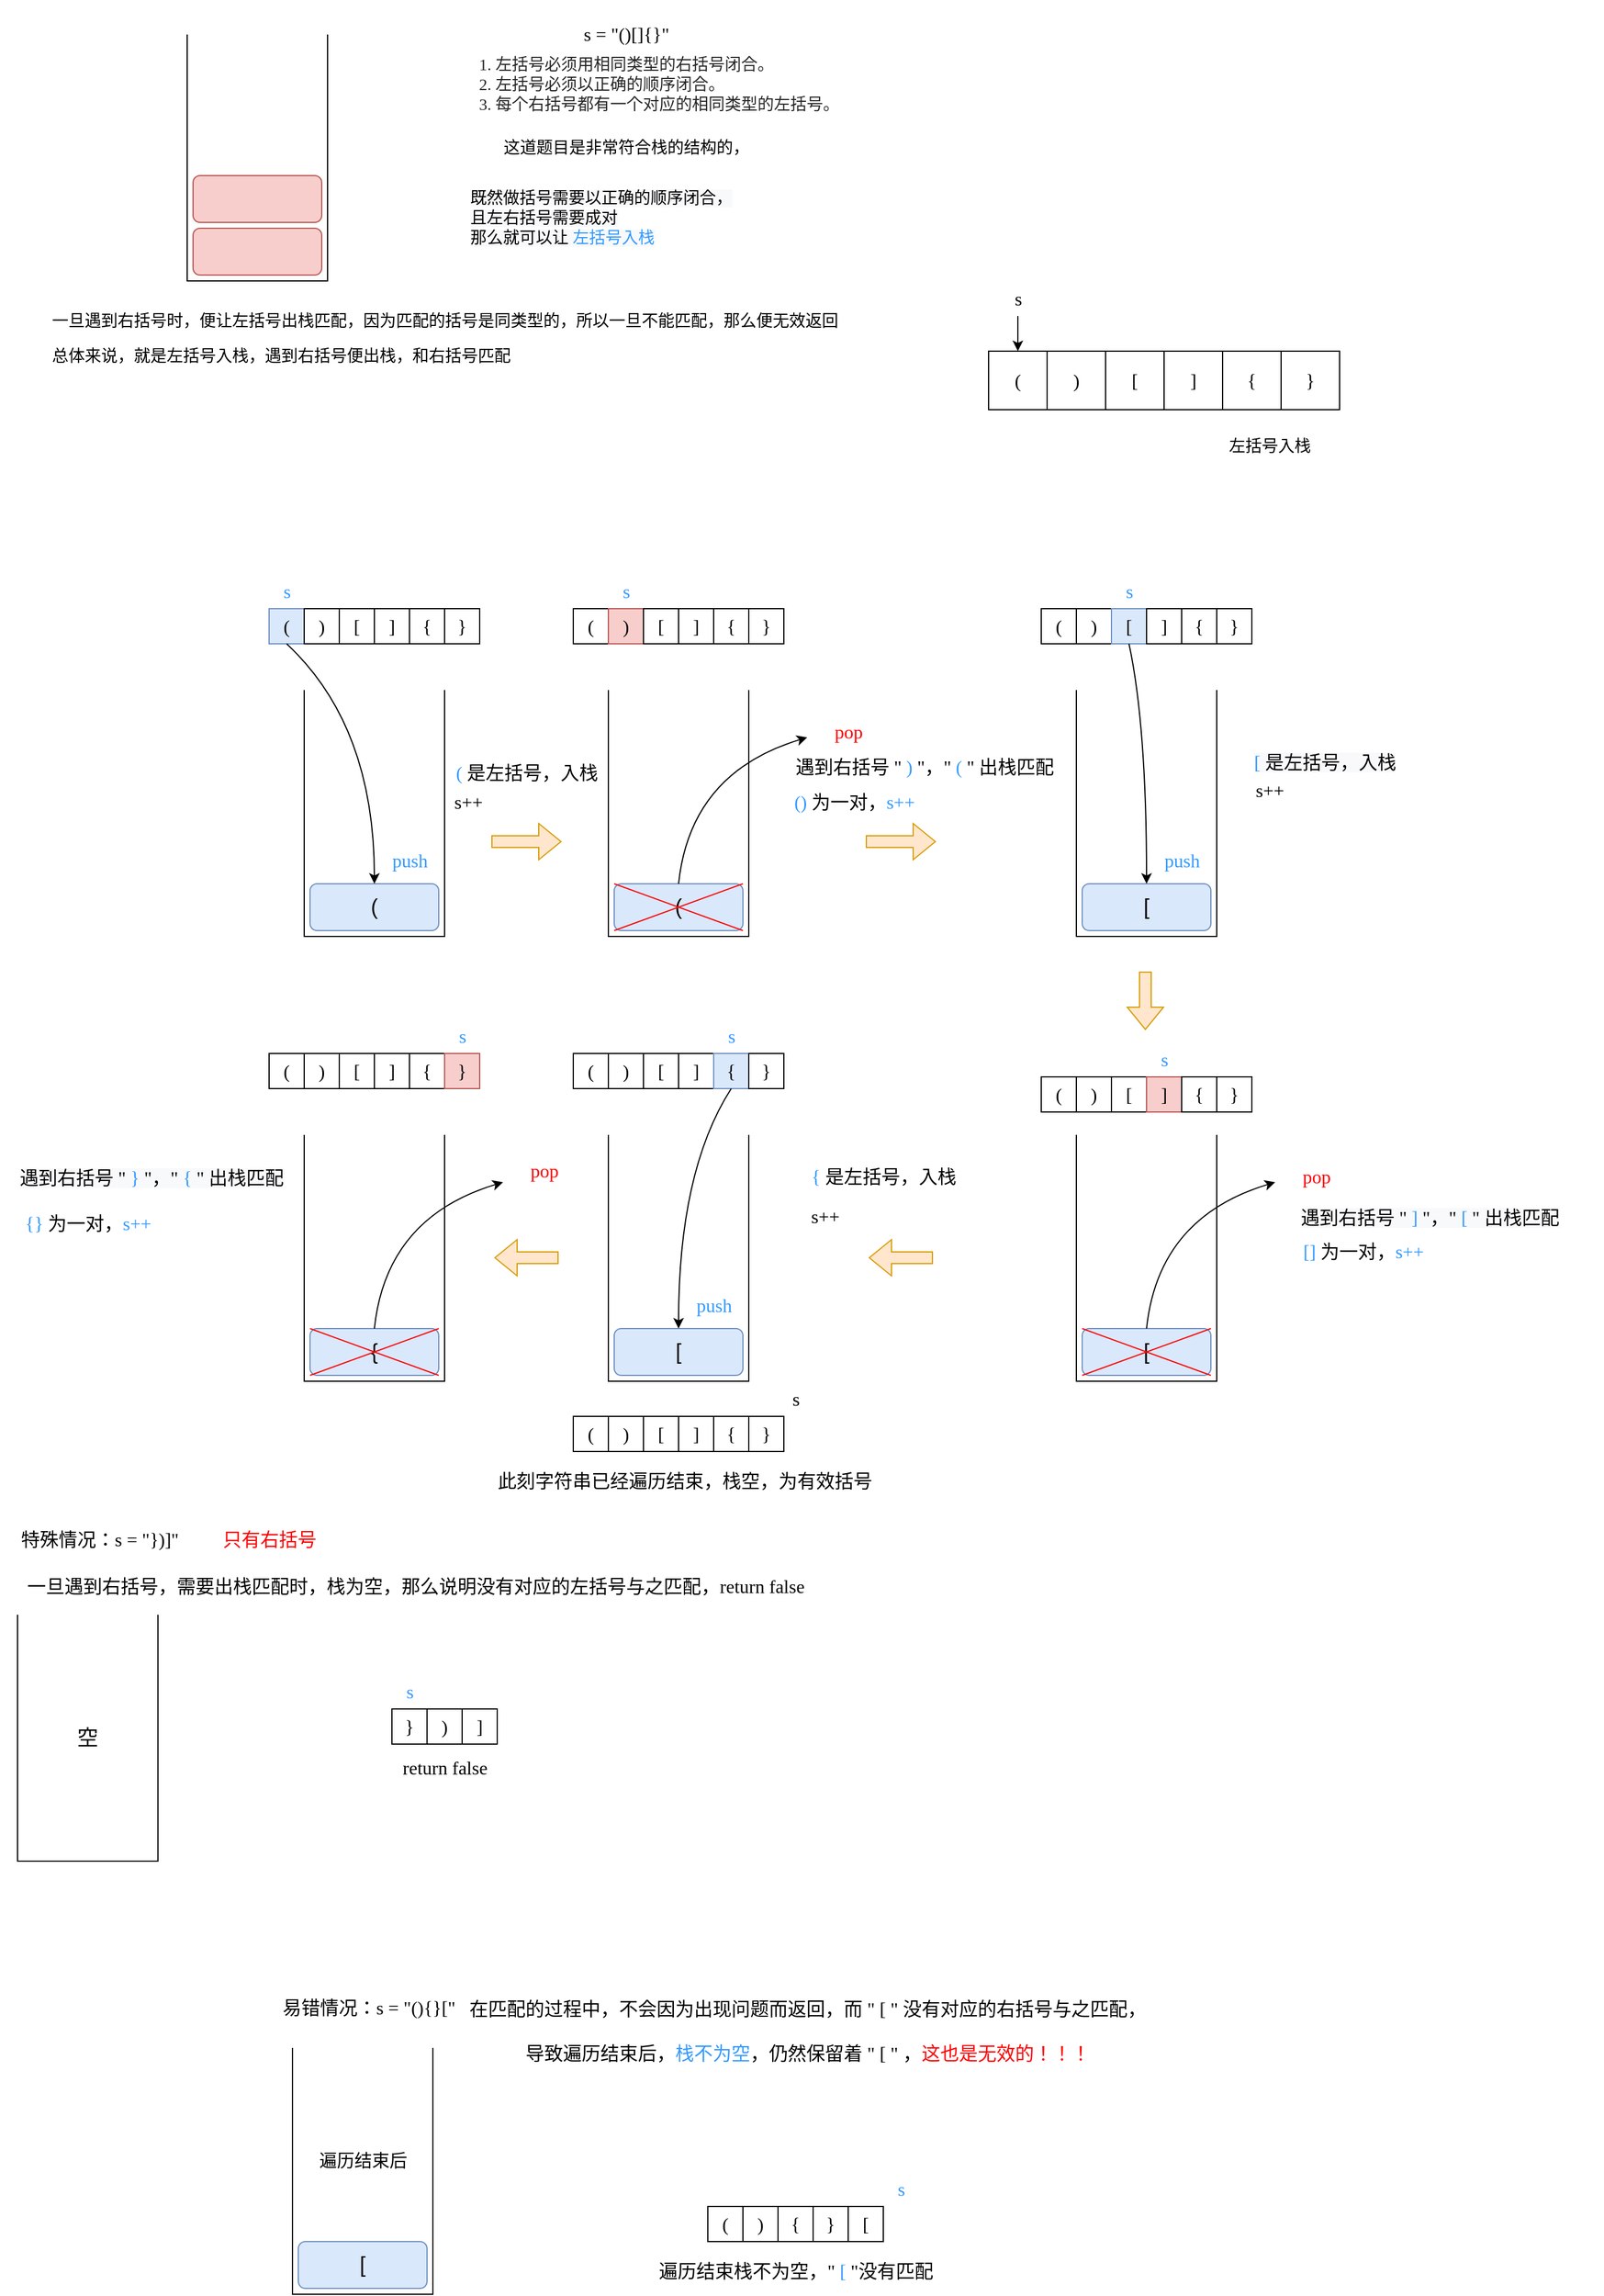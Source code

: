 <mxfile version="20.2.3" type="device"><diagram id="jvDWhverahE-B8Wig9HH" name="第 1 页"><mxGraphModel dx="1490" dy="683" grid="1" gridSize="10" guides="1" tooltips="1" connect="1" arrows="1" fold="1" page="1" pageScale="1" pageWidth="2000" pageHeight="5000" math="0" shadow="0"><root><mxCell id="0"/><mxCell id="1" parent="0"/><mxCell id="bQDk8mbzQOlFsKtMzA8T-1" value="" style="shape=partialRectangle;whiteSpace=wrap;html=1;bottom=1;right=1;left=1;top=0;fillColor=none;routingCenterX=-0.5;" parent="1" vertex="1"><mxGeometry x="200" y="170" width="120" height="210" as="geometry"/></mxCell><mxCell id="bQDk8mbzQOlFsKtMzA8T-4" value="" style="rounded=1;whiteSpace=wrap;html=1;fillColor=#f8cecc;strokeColor=#b85450;" parent="1" vertex="1"><mxGeometry x="205" y="290" width="110" height="40" as="geometry"/></mxCell><mxCell id="bQDk8mbzQOlFsKtMzA8T-6" value="" style="rounded=1;whiteSpace=wrap;html=1;fillColor=#f8cecc;strokeColor=#b85450;" parent="1" vertex="1"><mxGeometry x="205" y="335" width="110" height="40" as="geometry"/></mxCell><mxCell id="bQDk8mbzQOlFsKtMzA8T-7" value="&lt;pre style=&quot;box-sizing: border-box; margin-top: 0px; margin-bottom: 1em; overflow: auto; background: rgba(var(--dsw-fill-tertiary-rgba)); padding: 10px 15px; color: rgba(var(--grey-9-rgb),1); line-height: 1.6; border-radius: 3px; text-align: start;&quot;&gt;&lt;font style=&quot;font-size: 16px;&quot; face=&quot;Comic Sans MS&quot;&gt;s = &quot;()[]{}&quot;&lt;/font&gt;&lt;/pre&gt;" style="text;html=1;align=center;verticalAlign=middle;resizable=0;points=[];autosize=1;strokeColor=none;fillColor=none;" parent="1" vertex="1"><mxGeometry x="510" y="140" width="130" height="70" as="geometry"/></mxCell><mxCell id="bQDk8mbzQOlFsKtMzA8T-8" value="&lt;ol style=&quot;box-sizing: border-box; margin-top: 0px; margin-bottom: 1em; color: rgb(38, 38, 38); font-size: 14px; text-align: start; background-color: rgb(255, 255, 255);&quot;&gt;&lt;li style=&quot;box-sizing: border-box;&quot;&gt;左括号必须用相同类型的右括号闭合。&lt;/li&gt;&lt;li style=&quot;box-sizing: border-box;&quot;&gt;左括号必须以正确的顺序闭合。&lt;/li&gt;&lt;li style=&quot;box-sizing: border-box;&quot;&gt;每个右括号都有一个对应的相同类型的左括号。&lt;/li&gt;&lt;/ol&gt;" style="text;html=1;align=center;verticalAlign=middle;resizable=0;points=[];autosize=1;strokeColor=none;fillColor=none;fontSize=16;fontFamily=Comic Sans MS;" parent="1" vertex="1"><mxGeometry x="410" y="180" width="360" height="80" as="geometry"/></mxCell><mxCell id="bQDk8mbzQOlFsKtMzA8T-9" value="&lt;font style=&quot;font-size: 14px;&quot;&gt;这道题目是非常符合栈的结构的，&lt;/font&gt;" style="text;html=1;align=center;verticalAlign=middle;resizable=0;points=[];autosize=1;strokeColor=none;fillColor=none;fontSize=16;fontFamily=Comic Sans MS;" parent="1" vertex="1"><mxGeometry x="460" y="250" width="230" height="30" as="geometry"/></mxCell><mxCell id="bQDk8mbzQOlFsKtMzA8T-10" value="&lt;span style=&quot;color: rgb(0, 0, 0); font-family: &amp;quot;Comic Sans MS&amp;quot;; font-size: 14px; font-style: normal; font-variant-ligatures: normal; font-variant-caps: normal; font-weight: 400; letter-spacing: normal; orphans: 2; text-align: center; text-indent: 0px; text-transform: none; widows: 2; word-spacing: 0px; -webkit-text-stroke-width: 0px; background-color: rgb(248, 249, 250); text-decoration-thickness: initial; text-decoration-style: initial; text-decoration-color: initial; float: none; display: inline !important;&quot;&gt;既然做括号需要以正确的顺序闭合，&lt;/span&gt;&lt;br style=&quot;color: rgb(0, 0, 0); font-family: &amp;quot;Comic Sans MS&amp;quot;; font-size: 14px; font-style: normal; font-variant-ligatures: normal; font-variant-caps: normal; font-weight: 400; letter-spacing: normal; orphans: 2; text-align: center; text-indent: 0px; text-transform: none; widows: 2; word-spacing: 0px; -webkit-text-stroke-width: 0px; background-color: rgb(248, 249, 250); text-decoration-thickness: initial; text-decoration-style: initial; text-decoration-color: initial;&quot;&gt;&lt;span style=&quot;color: rgb(0, 0, 0); font-family: &amp;quot;Comic Sans MS&amp;quot;; font-size: 14px; font-style: normal; font-variant-ligatures: normal; font-variant-caps: normal; font-weight: 400; letter-spacing: normal; orphans: 2; text-align: center; text-indent: 0px; text-transform: none; widows: 2; word-spacing: 0px; -webkit-text-stroke-width: 0px; background-color: rgb(248, 249, 250); text-decoration-thickness: initial; text-decoration-style: initial; text-decoration-color: initial; float: none; display: inline !important;&quot;&gt;且左右括号需要成对&lt;/span&gt;&lt;br style=&quot;color: rgb(0, 0, 0); font-family: &amp;quot;Comic Sans MS&amp;quot;; font-size: 14px; font-style: normal; font-variant-ligatures: normal; font-variant-caps: normal; font-weight: 400; letter-spacing: normal; orphans: 2; text-align: center; text-indent: 0px; text-transform: none; widows: 2; word-spacing: 0px; -webkit-text-stroke-width: 0px; background-color: rgb(248, 249, 250); text-decoration-thickness: initial; text-decoration-style: initial; text-decoration-color: initial;&quot;&gt;&lt;span style=&quot;color: rgb(0, 0, 0); font-family: &amp;quot;Comic Sans MS&amp;quot;; font-size: 14px; font-style: normal; font-variant-ligatures: normal; font-variant-caps: normal; font-weight: 400; letter-spacing: normal; orphans: 2; text-align: center; text-indent: 0px; text-transform: none; widows: 2; word-spacing: 0px; -webkit-text-stroke-width: 0px; background-color: rgb(248, 249, 250); text-decoration-thickness: initial; text-decoration-style: initial; text-decoration-color: initial; float: none; display: inline !important;&quot;&gt;那么就可以让&lt;span&gt;&amp;nbsp;&lt;/span&gt;&lt;/span&gt;&lt;font style=&quot;font-family: &amp;quot;Comic Sans MS&amp;quot;; font-size: 14px; font-style: normal; font-variant-ligatures: normal; font-variant-caps: normal; font-weight: 400; letter-spacing: normal; orphans: 2; text-align: center; text-indent: 0px; text-transform: none; widows: 2; word-spacing: 0px; -webkit-text-stroke-width: 0px; background-color: rgb(248, 249, 250); text-decoration-thickness: initial; text-decoration-style: initial; text-decoration-color: initial;&quot; color=&quot;#3399ff&quot;&gt;左括号入栈&lt;/font&gt;" style="text;whiteSpace=wrap;html=1;fontSize=14;fontFamily=Comic Sans MS;fontColor=#3399FF;" parent="1" vertex="1"><mxGeometry x="440" y="295" width="260" height="70" as="geometry"/></mxCell><mxCell id="bQDk8mbzQOlFsKtMzA8T-11" value="&lt;font color=&quot;#000000&quot;&gt;一旦遇到右括号时，便让左括号出栈匹配，因为匹配的括号是同类型的，所以一旦不能匹配，那么便无效返回&lt;/font&gt;" style="text;html=1;align=center;verticalAlign=middle;resizable=0;points=[];autosize=1;strokeColor=none;fillColor=none;fontSize=14;fontFamily=Comic Sans MS;fontColor=#3399FF;" parent="1" vertex="1"><mxGeometry x="70" y="400" width="700" height="30" as="geometry"/></mxCell><mxCell id="bQDk8mbzQOlFsKtMzA8T-12" value="总体来说，就是左括号入栈，遇到右括号便出栈，和右括号匹配" style="text;html=1;align=center;verticalAlign=middle;resizable=0;points=[];autosize=1;strokeColor=none;fillColor=none;fontSize=14;fontFamily=Comic Sans MS;fontColor=#000000;" parent="1" vertex="1"><mxGeometry x="70" y="430" width="420" height="30" as="geometry"/></mxCell><mxCell id="bQDk8mbzQOlFsKtMzA8T-13" value="" style="shape=partialRectangle;whiteSpace=wrap;html=1;bottom=1;right=1;left=1;top=0;fillColor=none;routingCenterX=-0.5;" parent="1" vertex="1"><mxGeometry x="300" y="730" width="120" height="210" as="geometry"/></mxCell><mxCell id="bQDk8mbzQOlFsKtMzA8T-15" value="&lt;font style=&quot;font-size: 18px;&quot;&gt;(&lt;/font&gt;" style="rounded=1;whiteSpace=wrap;html=1;fillColor=#dae8fc;strokeColor=#6c8ebf;" parent="1" vertex="1"><mxGeometry x="305" y="895" width="110" height="40" as="geometry"/></mxCell><mxCell id="bQDk8mbzQOlFsKtMzA8T-17" value="(" style="whiteSpace=wrap;html=1;aspect=fixed;fontFamily=Comic Sans MS;fontSize=16;fontColor=#000000;" parent="1" vertex="1"><mxGeometry x="885" y="440" width="50" height="50" as="geometry"/></mxCell><mxCell id="bQDk8mbzQOlFsKtMzA8T-18" value=")" style="whiteSpace=wrap;html=1;aspect=fixed;fontFamily=Comic Sans MS;fontSize=16;fontColor=#000000;" parent="1" vertex="1"><mxGeometry x="935" y="440" width="50" height="50" as="geometry"/></mxCell><mxCell id="bQDk8mbzQOlFsKtMzA8T-19" value="[" style="whiteSpace=wrap;html=1;aspect=fixed;fontFamily=Comic Sans MS;fontSize=16;fontColor=#000000;" parent="1" vertex="1"><mxGeometry x="985" y="440" width="50" height="50" as="geometry"/></mxCell><mxCell id="bQDk8mbzQOlFsKtMzA8T-20" value="]" style="whiteSpace=wrap;html=1;aspect=fixed;fontFamily=Comic Sans MS;fontSize=16;fontColor=#000000;" parent="1" vertex="1"><mxGeometry x="1035" y="440" width="50" height="50" as="geometry"/></mxCell><mxCell id="bQDk8mbzQOlFsKtMzA8T-21" value="{" style="whiteSpace=wrap;html=1;aspect=fixed;fontFamily=Comic Sans MS;fontSize=16;fontColor=#000000;" parent="1" vertex="1"><mxGeometry x="1085" y="440" width="50" height="50" as="geometry"/></mxCell><mxCell id="bQDk8mbzQOlFsKtMzA8T-22" value="}" style="whiteSpace=wrap;html=1;aspect=fixed;fontFamily=Comic Sans MS;fontSize=16;fontColor=#000000;" parent="1" vertex="1"><mxGeometry x="1135" y="440" width="50" height="50" as="geometry"/></mxCell><mxCell id="bQDk8mbzQOlFsKtMzA8T-23" value="&lt;font style=&quot;font-size: 16px;&quot;&gt;s&lt;/font&gt;" style="text;html=1;align=center;verticalAlign=middle;resizable=0;points=[];autosize=1;strokeColor=none;fillColor=none;fontSize=14;fontFamily=Comic Sans MS;fontColor=#000000;" parent="1" vertex="1"><mxGeometry x="895" y="380" width="30" height="30" as="geometry"/></mxCell><mxCell id="bQDk8mbzQOlFsKtMzA8T-26" value="" style="endArrow=classic;html=1;rounded=0;fontFamily=Comic Sans MS;fontSize=16;fontColor=#000000;" parent="1" edge="1"><mxGeometry width="50" height="50" relative="1" as="geometry"><mxPoint x="910" y="410" as="sourcePoint"/><mxPoint x="910" y="440" as="targetPoint"/></mxGeometry></mxCell><mxCell id="bQDk8mbzQOlFsKtMzA8T-27" value="&lt;font style=&quot;font-size: 14px;&quot;&gt;左括号入栈&lt;/font&gt;" style="text;html=1;align=center;verticalAlign=middle;resizable=0;points=[];autosize=1;strokeColor=none;fillColor=none;fontSize=18;fontFamily=Comic Sans MS;fontColor=#000000;" parent="1" vertex="1"><mxGeometry x="1080" y="500" width="90" height="40" as="geometry"/></mxCell><mxCell id="bQDk8mbzQOlFsKtMzA8T-28" value="" style="shape=partialRectangle;whiteSpace=wrap;html=1;bottom=1;right=1;left=1;top=0;fillColor=none;routingCenterX=-0.5;" parent="1" vertex="1"><mxGeometry x="560" y="730" width="120" height="210" as="geometry"/></mxCell><mxCell id="bQDk8mbzQOlFsKtMzA8T-29" value="&lt;font style=&quot;font-size: 18px;&quot;&gt;(&lt;/font&gt;" style="rounded=1;whiteSpace=wrap;html=1;fillColor=#dae8fc;strokeColor=#6c8ebf;" parent="1" vertex="1"><mxGeometry x="565" y="895" width="110" height="40" as="geometry"/></mxCell><mxCell id="bQDk8mbzQOlFsKtMzA8T-30" value="" style="shape=flexArrow;endArrow=classic;html=1;rounded=0;fontFamily=Comic Sans MS;fontSize=14;fontColor=#000000;fillColor=#ffe6cc;strokeColor=#d79b00;" parent="1" edge="1"><mxGeometry width="50" height="50" relative="1" as="geometry"><mxPoint x="460" y="859" as="sourcePoint"/><mxPoint x="520" y="859" as="targetPoint"/></mxGeometry></mxCell><mxCell id="bQDk8mbzQOlFsKtMzA8T-31" value="" style="endArrow=classic;html=1;fontFamily=Comic Sans MS;fontSize=14;fontColor=#000000;exitX=0.5;exitY=0;exitDx=0;exitDy=0;curved=1;" parent="1" source="bQDk8mbzQOlFsKtMzA8T-29" edge="1"><mxGeometry width="50" height="50" relative="1" as="geometry"><mxPoint x="590" y="900" as="sourcePoint"/><mxPoint x="730" y="770" as="targetPoint"/><Array as="points"><mxPoint x="630" y="800"/></Array></mxGeometry></mxCell><mxCell id="bQDk8mbzQOlFsKtMzA8T-32" value="&lt;font color=&quot;#ff0000&quot; style=&quot;font-size: 16px;&quot;&gt;pop&lt;/font&gt;" style="text;html=1;align=center;verticalAlign=middle;resizable=0;points=[];autosize=1;strokeColor=none;fillColor=none;fontSize=14;fontFamily=Comic Sans MS;fontColor=#000000;" parent="1" vertex="1"><mxGeometry x="740" y="750" width="50" height="30" as="geometry"/></mxCell><mxCell id="bQDk8mbzQOlFsKtMzA8T-34" value="遇到右括号 &quot; &lt;font color=&quot;#3399ff&quot;&gt;)&lt;/font&gt; &quot;，&quot; &lt;font color=&quot;#3399ff&quot;&gt;( &lt;/font&gt;&quot; 出栈匹配" style="text;html=1;align=center;verticalAlign=middle;resizable=0;points=[];autosize=1;strokeColor=none;fillColor=none;fontSize=16;fontFamily=Comic Sans MS;fontColor=#000000;" parent="1" vertex="1"><mxGeometry x="705" y="780" width="250" height="30" as="geometry"/></mxCell><mxCell id="bQDk8mbzQOlFsKtMzA8T-35" value="&lt;font color=&quot;#3399ff&quot;&gt;()&lt;/font&gt; 为一对，&lt;font color=&quot;#3399ff&quot;&gt;s++&lt;/font&gt;" style="text;html=1;align=center;verticalAlign=middle;resizable=0;points=[];autosize=1;strokeColor=none;fillColor=none;fontSize=16;fontFamily=Comic Sans MS;fontColor=#000000;" parent="1" vertex="1"><mxGeometry x="705" y="810" width="130" height="30" as="geometry"/></mxCell><mxCell id="bQDk8mbzQOlFsKtMzA8T-38" value="" style="shape=flexArrow;endArrow=classic;html=1;rounded=0;fontFamily=Comic Sans MS;fontSize=14;fontColor=#000000;fillColor=#ffe6cc;strokeColor=#d79b00;" parent="1" edge="1"><mxGeometry width="50" height="50" relative="1" as="geometry"><mxPoint x="1019" y="970" as="sourcePoint"/><mxPoint x="1019" y="1020" as="targetPoint"/></mxGeometry></mxCell><mxCell id="bQDk8mbzQOlFsKtMzA8T-39" value="" style="shape=flexArrow;endArrow=classic;html=1;rounded=0;fontFamily=Comic Sans MS;fontSize=14;fontColor=#000000;fillColor=#ffe6cc;strokeColor=#d79b00;" parent="1" edge="1"><mxGeometry width="50" height="50" relative="1" as="geometry"><mxPoint x="780" y="859" as="sourcePoint"/><mxPoint x="840" y="859" as="targetPoint"/></mxGeometry></mxCell><mxCell id="bQDk8mbzQOlFsKtMzA8T-49" value="(" style="whiteSpace=wrap;html=1;aspect=fixed;fontFamily=Comic Sans MS;fontSize=16;fillColor=#dae8fc;strokeColor=#6c8ebf;" parent="1" vertex="1"><mxGeometry x="270" y="660" width="30" height="30" as="geometry"/></mxCell><mxCell id="bQDk8mbzQOlFsKtMzA8T-50" value=")" style="whiteSpace=wrap;html=1;aspect=fixed;fontFamily=Comic Sans MS;fontSize=16;fontColor=#000000;" parent="1" vertex="1"><mxGeometry x="300" y="660" width="30" height="30" as="geometry"/></mxCell><mxCell id="bQDk8mbzQOlFsKtMzA8T-51" value="[" style="whiteSpace=wrap;html=1;aspect=fixed;fontFamily=Comic Sans MS;fontSize=16;fontColor=#000000;" parent="1" vertex="1"><mxGeometry x="330" y="660" width="30" height="30" as="geometry"/></mxCell><mxCell id="bQDk8mbzQOlFsKtMzA8T-52" value="]" style="whiteSpace=wrap;html=1;aspect=fixed;fontFamily=Comic Sans MS;fontSize=16;fontColor=#000000;" parent="1" vertex="1"><mxGeometry x="360" y="660" width="30" height="30" as="geometry"/></mxCell><mxCell id="bQDk8mbzQOlFsKtMzA8T-53" value="{" style="whiteSpace=wrap;html=1;aspect=fixed;fontFamily=Comic Sans MS;fontSize=16;fontColor=#000000;" parent="1" vertex="1"><mxGeometry x="390" y="660" width="30" height="30" as="geometry"/></mxCell><mxCell id="bQDk8mbzQOlFsKtMzA8T-54" value="}" style="whiteSpace=wrap;html=1;aspect=fixed;fontFamily=Comic Sans MS;fontSize=16;fontColor=#000000;" parent="1" vertex="1"><mxGeometry x="420" y="660" width="30" height="30" as="geometry"/></mxCell><mxCell id="bQDk8mbzQOlFsKtMzA8T-55" value="&lt;font color=&quot;#3399ff&quot;&gt;s&lt;/font&gt;" style="text;html=1;align=center;verticalAlign=middle;resizable=0;points=[];autosize=1;strokeColor=none;fillColor=none;fontSize=16;fontFamily=Comic Sans MS;fontColor=#000000;" parent="1" vertex="1"><mxGeometry x="270" y="630" width="30" height="30" as="geometry"/></mxCell><mxCell id="bQDk8mbzQOlFsKtMzA8T-56" value="(" style="whiteSpace=wrap;html=1;aspect=fixed;fontFamily=Comic Sans MS;fontSize=16;fontColor=#000000;" parent="1" vertex="1"><mxGeometry x="530" y="660" width="30" height="30" as="geometry"/></mxCell><mxCell id="bQDk8mbzQOlFsKtMzA8T-57" value=")" style="whiteSpace=wrap;html=1;aspect=fixed;fontFamily=Comic Sans MS;fontSize=16;fillColor=#f8cecc;strokeColor=#b85450;" parent="1" vertex="1"><mxGeometry x="560" y="660" width="30" height="30" as="geometry"/></mxCell><mxCell id="bQDk8mbzQOlFsKtMzA8T-58" value="[" style="whiteSpace=wrap;html=1;aspect=fixed;fontFamily=Comic Sans MS;fontSize=16;fontColor=#000000;" parent="1" vertex="1"><mxGeometry x="590" y="660" width="30" height="30" as="geometry"/></mxCell><mxCell id="bQDk8mbzQOlFsKtMzA8T-59" value="]" style="whiteSpace=wrap;html=1;aspect=fixed;fontFamily=Comic Sans MS;fontSize=16;fontColor=#000000;" parent="1" vertex="1"><mxGeometry x="620" y="660" width="30" height="30" as="geometry"/></mxCell><mxCell id="bQDk8mbzQOlFsKtMzA8T-60" value="{" style="whiteSpace=wrap;html=1;aspect=fixed;fontFamily=Comic Sans MS;fontSize=16;fontColor=#000000;" parent="1" vertex="1"><mxGeometry x="650" y="660" width="30" height="30" as="geometry"/></mxCell><mxCell id="bQDk8mbzQOlFsKtMzA8T-61" value="}" style="whiteSpace=wrap;html=1;aspect=fixed;fontFamily=Comic Sans MS;fontSize=16;fontColor=#000000;" parent="1" vertex="1"><mxGeometry x="680" y="660" width="30" height="30" as="geometry"/></mxCell><mxCell id="bQDk8mbzQOlFsKtMzA8T-62" value="&lt;font color=&quot;#3399ff&quot;&gt;s&lt;/font&gt;" style="text;html=1;align=center;verticalAlign=middle;resizable=0;points=[];autosize=1;strokeColor=none;fillColor=none;fontSize=16;fontFamily=Comic Sans MS;fontColor=#000000;" parent="1" vertex="1"><mxGeometry x="560" y="630" width="30" height="30" as="geometry"/></mxCell><mxCell id="bQDk8mbzQOlFsKtMzA8T-65" value="" style="endArrow=none;html=1;fontFamily=Comic Sans MS;fontSize=16;fontColor=#FF0000;curved=1;entryX=1;entryY=0;entryDx=0;entryDy=0;exitX=0;exitY=1;exitDx=0;exitDy=0;strokeColor=#FF0000;" parent="1" source="bQDk8mbzQOlFsKtMzA8T-29" target="bQDk8mbzQOlFsKtMzA8T-29" edge="1"><mxGeometry width="50" height="50" relative="1" as="geometry"><mxPoint x="570" y="930" as="sourcePoint"/><mxPoint x="670" y="900" as="targetPoint"/></mxGeometry></mxCell><mxCell id="bQDk8mbzQOlFsKtMzA8T-66" value="" style="endArrow=none;html=1;fontFamily=Comic Sans MS;fontSize=16;fontColor=#FF0000;curved=1;entryX=0;entryY=0;entryDx=0;entryDy=0;exitX=1;exitY=1;exitDx=0;exitDy=0;strokeColor=#FF0000;" parent="1" source="bQDk8mbzQOlFsKtMzA8T-29" target="bQDk8mbzQOlFsKtMzA8T-29" edge="1"><mxGeometry width="50" height="50" relative="1" as="geometry"><mxPoint x="710" y="900" as="sourcePoint"/><mxPoint x="760" y="850" as="targetPoint"/></mxGeometry></mxCell><mxCell id="bQDk8mbzQOlFsKtMzA8T-68" value="" style="endArrow=classic;html=1;fontFamily=Comic Sans MS;fontSize=16;fontColor=#FF0000;strokeColor=#000000;curved=1;exitX=0.5;exitY=1;exitDx=0;exitDy=0;entryX=0.5;entryY=0;entryDx=0;entryDy=0;" parent="1" source="bQDk8mbzQOlFsKtMzA8T-49" target="bQDk8mbzQOlFsKtMzA8T-15" edge="1"><mxGeometry width="50" height="50" relative="1" as="geometry"><mxPoint x="660" y="820" as="sourcePoint"/><mxPoint x="710" y="770" as="targetPoint"/><Array as="points"><mxPoint x="360" y="760"/></Array></mxGeometry></mxCell><mxCell id="bQDk8mbzQOlFsKtMzA8T-69" value="&lt;font color=&quot;#3399ff&quot;&gt;push&lt;/font&gt;" style="text;html=1;align=center;verticalAlign=middle;resizable=0;points=[];autosize=1;strokeColor=none;fillColor=none;fontSize=16;fontFamily=Comic Sans MS;fontColor=#FF0000;" parent="1" vertex="1"><mxGeometry x="360" y="860" width="60" height="30" as="geometry"/></mxCell><mxCell id="bQDk8mbzQOlFsKtMzA8T-77" value="" style="shape=partialRectangle;whiteSpace=wrap;html=1;bottom=1;right=1;left=1;top=0;fillColor=none;routingCenterX=-0.5;" parent="1" vertex="1"><mxGeometry x="960" y="730" width="120" height="210" as="geometry"/></mxCell><mxCell id="bQDk8mbzQOlFsKtMzA8T-78" value="&lt;font style=&quot;font-size: 18px;&quot;&gt;[&lt;/font&gt;" style="rounded=1;whiteSpace=wrap;html=1;fillColor=#dae8fc;strokeColor=#6c8ebf;" parent="1" vertex="1"><mxGeometry x="965" y="895" width="110" height="40" as="geometry"/></mxCell><mxCell id="bQDk8mbzQOlFsKtMzA8T-79" value="(" style="whiteSpace=wrap;html=1;aspect=fixed;fontFamily=Comic Sans MS;fontSize=16;" parent="1" vertex="1"><mxGeometry x="930" y="660" width="30" height="30" as="geometry"/></mxCell><mxCell id="bQDk8mbzQOlFsKtMzA8T-80" value=")" style="whiteSpace=wrap;html=1;aspect=fixed;fontFamily=Comic Sans MS;fontSize=16;fontColor=#000000;" parent="1" vertex="1"><mxGeometry x="960" y="660" width="30" height="30" as="geometry"/></mxCell><mxCell id="bQDk8mbzQOlFsKtMzA8T-81" value="[" style="whiteSpace=wrap;html=1;aspect=fixed;fontFamily=Comic Sans MS;fontSize=16;fillColor=#dae8fc;strokeColor=#6c8ebf;" parent="1" vertex="1"><mxGeometry x="990" y="660" width="30" height="30" as="geometry"/></mxCell><mxCell id="bQDk8mbzQOlFsKtMzA8T-82" value="]" style="whiteSpace=wrap;html=1;aspect=fixed;fontFamily=Comic Sans MS;fontSize=16;fontColor=#000000;" parent="1" vertex="1"><mxGeometry x="1020" y="660" width="30" height="30" as="geometry"/></mxCell><mxCell id="bQDk8mbzQOlFsKtMzA8T-83" value="{" style="whiteSpace=wrap;html=1;aspect=fixed;fontFamily=Comic Sans MS;fontSize=16;fontColor=#000000;" parent="1" vertex="1"><mxGeometry x="1050" y="660" width="30" height="30" as="geometry"/></mxCell><mxCell id="bQDk8mbzQOlFsKtMzA8T-84" value="}" style="whiteSpace=wrap;html=1;aspect=fixed;fontFamily=Comic Sans MS;fontSize=16;fontColor=#000000;" parent="1" vertex="1"><mxGeometry x="1080" y="660" width="30" height="30" as="geometry"/></mxCell><mxCell id="bQDk8mbzQOlFsKtMzA8T-85" value="&lt;font color=&quot;#3399ff&quot;&gt;s&lt;/font&gt;" style="text;html=1;align=center;verticalAlign=middle;resizable=0;points=[];autosize=1;strokeColor=none;fillColor=none;fontSize=16;fontFamily=Comic Sans MS;fontColor=#000000;" parent="1" vertex="1"><mxGeometry x="990" y="630" width="30" height="30" as="geometry"/></mxCell><mxCell id="bQDk8mbzQOlFsKtMzA8T-86" value="" style="endArrow=classic;html=1;fontFamily=Comic Sans MS;fontSize=16;fontColor=#FF0000;strokeColor=#000000;curved=1;exitX=0.5;exitY=1;exitDx=0;exitDy=0;entryX=0.5;entryY=0;entryDx=0;entryDy=0;" parent="1" source="bQDk8mbzQOlFsKtMzA8T-81" target="bQDk8mbzQOlFsKtMzA8T-78" edge="1"><mxGeometry width="50" height="50" relative="1" as="geometry"><mxPoint x="1320" y="820" as="sourcePoint"/><mxPoint x="1370" y="770" as="targetPoint"/><Array as="points"><mxPoint x="1020" y="760"/></Array></mxGeometry></mxCell><mxCell id="bQDk8mbzQOlFsKtMzA8T-87" value="&lt;font color=&quot;#3399ff&quot;&gt;push&lt;/font&gt;" style="text;html=1;align=center;verticalAlign=middle;resizable=0;points=[];autosize=1;strokeColor=none;fillColor=none;fontSize=16;fontFamily=Comic Sans MS;fontColor=#FF0000;" parent="1" vertex="1"><mxGeometry x="1020" y="860" width="60" height="30" as="geometry"/></mxCell><mxCell id="bQDk8mbzQOlFsKtMzA8T-88" value="( &lt;font color=&quot;#000000&quot;&gt;是左括号，入栈&lt;/font&gt;" style="text;html=1;align=center;verticalAlign=middle;resizable=0;points=[];autosize=1;strokeColor=none;fillColor=none;fontSize=16;fontFamily=Comic Sans MS;fontColor=#3399FF;" parent="1" vertex="1"><mxGeometry x="415" y="785" width="150" height="30" as="geometry"/></mxCell><mxCell id="bQDk8mbzQOlFsKtMzA8T-89" value="&lt;font color=&quot;#3399ff&quot; style=&quot;font-family: &amp;quot;Comic Sans MS&amp;quot;; font-size: 16px; font-style: normal; font-variant-ligatures: normal; font-variant-caps: normal; font-weight: 400; letter-spacing: normal; orphans: 2; text-align: center; text-indent: 0px; text-transform: none; widows: 2; word-spacing: 0px; -webkit-text-stroke-width: 0px; background-color: rgb(248, 249, 250); text-decoration-thickness: initial; text-decoration-style: initial; text-decoration-color: initial;&quot;&gt;[&amp;nbsp;&lt;/font&gt;&lt;font style=&quot;font-family: &amp;quot;Comic Sans MS&amp;quot;; font-size: 16px; font-style: normal; font-variant-ligatures: normal; font-variant-caps: normal; font-weight: 400; letter-spacing: normal; orphans: 2; text-align: center; text-indent: 0px; text-transform: none; widows: 2; word-spacing: 0px; -webkit-text-stroke-width: 0px; background-color: rgb(248, 249, 250); text-decoration-thickness: initial; text-decoration-style: initial; text-decoration-color: initial;&quot; color=&quot;#000000&quot;&gt;是左括号，入栈&lt;/font&gt;" style="text;whiteSpace=wrap;html=1;fontSize=16;fontFamily=Comic Sans MS;fontColor=#000000;" parent="1" vertex="1"><mxGeometry x="1110" y="775" width="160" height="40" as="geometry"/></mxCell><mxCell id="bQDk8mbzQOlFsKtMzA8T-90" value="s++" style="text;html=1;align=center;verticalAlign=middle;resizable=0;points=[];autosize=1;strokeColor=none;fillColor=none;fontSize=16;fontFamily=Comic Sans MS;fontColor=#000000;" parent="1" vertex="1"><mxGeometry x="1100" y="800" width="50" height="30" as="geometry"/></mxCell><mxCell id="bQDk8mbzQOlFsKtMzA8T-91" value="s++" style="text;html=1;align=center;verticalAlign=middle;resizable=0;points=[];autosize=1;strokeColor=none;fillColor=none;fontSize=16;fontFamily=Comic Sans MS;fontColor=#000000;" parent="1" vertex="1"><mxGeometry x="415" y="810" width="50" height="30" as="geometry"/></mxCell><mxCell id="bQDk8mbzQOlFsKtMzA8T-92" value="" style="shape=partialRectangle;whiteSpace=wrap;html=1;bottom=1;right=1;left=1;top=0;fillColor=none;routingCenterX=-0.5;" parent="1" vertex="1"><mxGeometry x="960" y="1110" width="120" height="210" as="geometry"/></mxCell><mxCell id="bQDk8mbzQOlFsKtMzA8T-93" value="&lt;span style=&quot;font-size: 18px;&quot;&gt;[&lt;/span&gt;" style="rounded=1;whiteSpace=wrap;html=1;fillColor=#dae8fc;strokeColor=#6c8ebf;" parent="1" vertex="1"><mxGeometry x="965" y="1275" width="110" height="40" as="geometry"/></mxCell><mxCell id="bQDk8mbzQOlFsKtMzA8T-94" value="" style="endArrow=classic;html=1;fontFamily=Comic Sans MS;fontSize=14;fontColor=#000000;exitX=0.5;exitY=0;exitDx=0;exitDy=0;curved=1;" parent="1" source="bQDk8mbzQOlFsKtMzA8T-93" edge="1"><mxGeometry width="50" height="50" relative="1" as="geometry"><mxPoint x="990" y="1280" as="sourcePoint"/><mxPoint x="1130" y="1150" as="targetPoint"/><Array as="points"><mxPoint x="1030" y="1180"/></Array></mxGeometry></mxCell><mxCell id="bQDk8mbzQOlFsKtMzA8T-95" value="&lt;font color=&quot;#ff0000&quot; style=&quot;font-size: 16px;&quot;&gt;pop&lt;/font&gt;" style="text;html=1;align=center;verticalAlign=middle;resizable=0;points=[];autosize=1;strokeColor=none;fillColor=none;fontSize=14;fontFamily=Comic Sans MS;fontColor=#000000;" parent="1" vertex="1"><mxGeometry x="1140" y="1130" width="50" height="30" as="geometry"/></mxCell><mxCell id="bQDk8mbzQOlFsKtMzA8T-96" value="(" style="whiteSpace=wrap;html=1;aspect=fixed;fontFamily=Comic Sans MS;fontSize=16;fontColor=#000000;" parent="1" vertex="1"><mxGeometry x="930" y="1060" width="30" height="30" as="geometry"/></mxCell><mxCell id="bQDk8mbzQOlFsKtMzA8T-97" value=")" style="whiteSpace=wrap;html=1;aspect=fixed;fontFamily=Comic Sans MS;fontSize=16;fontColor=#000000;" parent="1" vertex="1"><mxGeometry x="960" y="1060" width="30" height="30" as="geometry"/></mxCell><mxCell id="bQDk8mbzQOlFsKtMzA8T-98" value="[" style="whiteSpace=wrap;html=1;aspect=fixed;fontFamily=Comic Sans MS;fontSize=16;fontColor=#000000;" parent="1" vertex="1"><mxGeometry x="990" y="1060" width="30" height="30" as="geometry"/></mxCell><mxCell id="bQDk8mbzQOlFsKtMzA8T-99" value="]" style="whiteSpace=wrap;html=1;aspect=fixed;fontFamily=Comic Sans MS;fontSize=16;fillColor=#f8cecc;strokeColor=#b85450;" parent="1" vertex="1"><mxGeometry x="1020" y="1060" width="30" height="30" as="geometry"/></mxCell><mxCell id="bQDk8mbzQOlFsKtMzA8T-100" value="{" style="whiteSpace=wrap;html=1;aspect=fixed;fontFamily=Comic Sans MS;fontSize=16;fontColor=#000000;" parent="1" vertex="1"><mxGeometry x="1050" y="1060" width="30" height="30" as="geometry"/></mxCell><mxCell id="bQDk8mbzQOlFsKtMzA8T-101" value="}" style="whiteSpace=wrap;html=1;aspect=fixed;fontFamily=Comic Sans MS;fontSize=16;fontColor=#000000;" parent="1" vertex="1"><mxGeometry x="1080" y="1060" width="30" height="30" as="geometry"/></mxCell><mxCell id="bQDk8mbzQOlFsKtMzA8T-102" value="" style="endArrow=none;html=1;fontFamily=Comic Sans MS;fontSize=16;fontColor=#FF0000;curved=1;entryX=1;entryY=0;entryDx=0;entryDy=0;exitX=0;exitY=1;exitDx=0;exitDy=0;strokeColor=#FF0000;" parent="1" source="bQDk8mbzQOlFsKtMzA8T-93" target="bQDk8mbzQOlFsKtMzA8T-93" edge="1"><mxGeometry width="50" height="50" relative="1" as="geometry"><mxPoint x="970" y="1310" as="sourcePoint"/><mxPoint x="1070" y="1280" as="targetPoint"/></mxGeometry></mxCell><mxCell id="bQDk8mbzQOlFsKtMzA8T-103" value="" style="endArrow=none;html=1;fontFamily=Comic Sans MS;fontSize=16;fontColor=#FF0000;curved=1;entryX=0;entryY=0;entryDx=0;entryDy=0;exitX=1;exitY=1;exitDx=0;exitDy=0;strokeColor=#FF0000;" parent="1" source="bQDk8mbzQOlFsKtMzA8T-93" target="bQDk8mbzQOlFsKtMzA8T-93" edge="1"><mxGeometry width="50" height="50" relative="1" as="geometry"><mxPoint x="1110" y="1280" as="sourcePoint"/><mxPoint x="1160" y="1230" as="targetPoint"/></mxGeometry></mxCell><mxCell id="bQDk8mbzQOlFsKtMzA8T-104" value="&lt;font color=&quot;#3399ff&quot;&gt;s&lt;/font&gt;" style="text;html=1;align=center;verticalAlign=middle;resizable=0;points=[];autosize=1;strokeColor=none;fillColor=none;fontSize=16;fontFamily=Comic Sans MS;fontColor=#000000;" parent="1" vertex="1"><mxGeometry x="1020" y="1030" width="30" height="30" as="geometry"/></mxCell><mxCell id="bQDk8mbzQOlFsKtMzA8T-108" value="" style="shape=partialRectangle;whiteSpace=wrap;html=1;bottom=1;right=1;left=1;top=0;fillColor=none;routingCenterX=-0.5;" parent="1" vertex="1"><mxGeometry x="560" y="1110" width="120" height="210" as="geometry"/></mxCell><mxCell id="bQDk8mbzQOlFsKtMzA8T-109" value="&lt;font style=&quot;font-size: 18px;&quot;&gt;[&lt;/font&gt;" style="rounded=1;whiteSpace=wrap;html=1;fillColor=#dae8fc;strokeColor=#6c8ebf;" parent="1" vertex="1"><mxGeometry x="565" y="1275" width="110" height="40" as="geometry"/></mxCell><mxCell id="bQDk8mbzQOlFsKtMzA8T-110" value="(" style="whiteSpace=wrap;html=1;aspect=fixed;fontFamily=Comic Sans MS;fontSize=16;" parent="1" vertex="1"><mxGeometry x="530" y="1040" width="30" height="30" as="geometry"/></mxCell><mxCell id="bQDk8mbzQOlFsKtMzA8T-111" value=")" style="whiteSpace=wrap;html=1;aspect=fixed;fontFamily=Comic Sans MS;fontSize=16;fontColor=#000000;" parent="1" vertex="1"><mxGeometry x="560" y="1040" width="30" height="30" as="geometry"/></mxCell><mxCell id="bQDk8mbzQOlFsKtMzA8T-112" value="[" style="whiteSpace=wrap;html=1;aspect=fixed;fontFamily=Comic Sans MS;fontSize=16;fontColor=#000000;" parent="1" vertex="1"><mxGeometry x="590" y="1040" width="30" height="30" as="geometry"/></mxCell><mxCell id="bQDk8mbzQOlFsKtMzA8T-113" value="]" style="whiteSpace=wrap;html=1;aspect=fixed;fontFamily=Comic Sans MS;fontSize=16;fontColor=#000000;" parent="1" vertex="1"><mxGeometry x="620" y="1040" width="30" height="30" as="geometry"/></mxCell><mxCell id="bQDk8mbzQOlFsKtMzA8T-114" value="{" style="whiteSpace=wrap;html=1;aspect=fixed;fontFamily=Comic Sans MS;fontSize=16;fillColor=#dae8fc;strokeColor=#6c8ebf;" parent="1" vertex="1"><mxGeometry x="650" y="1040" width="30" height="30" as="geometry"/></mxCell><mxCell id="bQDk8mbzQOlFsKtMzA8T-115" value="}" style="whiteSpace=wrap;html=1;aspect=fixed;fontFamily=Comic Sans MS;fontSize=16;fontColor=#000000;" parent="1" vertex="1"><mxGeometry x="680" y="1040" width="30" height="30" as="geometry"/></mxCell><mxCell id="bQDk8mbzQOlFsKtMzA8T-116" value="" style="endArrow=classic;html=1;fontFamily=Comic Sans MS;fontSize=16;fontColor=#FF0000;strokeColor=#000000;curved=1;exitX=0.5;exitY=1;exitDx=0;exitDy=0;entryX=0.5;entryY=0;entryDx=0;entryDy=0;" parent="1" source="bQDk8mbzQOlFsKtMzA8T-114" target="bQDk8mbzQOlFsKtMzA8T-109" edge="1"><mxGeometry width="50" height="50" relative="1" as="geometry"><mxPoint x="920" y="1200" as="sourcePoint"/><mxPoint x="970" y="1150" as="targetPoint"/><Array as="points"><mxPoint x="620" y="1140"/></Array></mxGeometry></mxCell><mxCell id="bQDk8mbzQOlFsKtMzA8T-117" value="&lt;font color=&quot;#3399ff&quot;&gt;push&lt;/font&gt;" style="text;html=1;align=center;verticalAlign=middle;resizable=0;points=[];autosize=1;strokeColor=none;fillColor=none;fontSize=16;fontFamily=Comic Sans MS;fontColor=#FF0000;" parent="1" vertex="1"><mxGeometry x="620" y="1240" width="60" height="30" as="geometry"/></mxCell><mxCell id="bQDk8mbzQOlFsKtMzA8T-120" value="&lt;span style=&quot;font-family: &amp;quot;Comic Sans MS&amp;quot;; font-size: 16px; font-style: normal; font-variant-ligatures: normal; font-variant-caps: normal; font-weight: 400; letter-spacing: normal; orphans: 2; text-align: center; text-indent: 0px; text-transform: none; widows: 2; word-spacing: 0px; -webkit-text-stroke-width: 0px; background-color: rgb(248, 249, 250); text-decoration-thickness: initial; text-decoration-style: initial; text-decoration-color: initial; float: none; display: inline !important;&quot;&gt;遇到右括号 &quot;&amp;nbsp;&lt;font color=&quot;#3399ff&quot;&gt;]&lt;/font&gt;&lt;/span&gt;&lt;span style=&quot;font-family: &amp;quot;Comic Sans MS&amp;quot;; font-size: 16px; font-style: normal; font-variant-ligatures: normal; font-variant-caps: normal; font-weight: 400; letter-spacing: normal; orphans: 2; text-align: center; text-indent: 0px; text-transform: none; widows: 2; word-spacing: 0px; -webkit-text-stroke-width: 0px; background-color: rgb(248, 249, 250); text-decoration-thickness: initial; text-decoration-style: initial; text-decoration-color: initial; float: none; display: inline !important;&quot;&gt;&lt;font color=&quot;#3399ff&quot;&gt;&amp;nbsp;&lt;/font&gt;&quot;，&quot;&lt;span style=&quot;color: rgb(0, 0, 0);&quot;&gt;&amp;nbsp;&lt;/span&gt;&lt;/span&gt;&lt;font style=&quot;font-family: &amp;quot;Comic Sans MS&amp;quot;; font-size: 16px; font-style: normal; font-variant-ligatures: normal; font-variant-caps: normal; font-weight: 400; letter-spacing: normal; orphans: 2; text-align: center; text-indent: 0px; text-transform: none; widows: 2; word-spacing: 0px; -webkit-text-stroke-width: 0px; background-color: rgb(248, 249, 250); text-decoration-thickness: initial; text-decoration-style: initial; text-decoration-color: initial;&quot; color=&quot;#3399ff&quot;&gt;[&lt;span&gt;&amp;nbsp;&lt;/span&gt;&lt;/font&gt;&lt;span style=&quot;color: rgb(0, 0, 0); font-family: &amp;quot;Comic Sans MS&amp;quot;; font-size: 16px; font-style: normal; font-variant-ligatures: normal; font-variant-caps: normal; font-weight: 400; letter-spacing: normal; orphans: 2; text-align: center; text-indent: 0px; text-transform: none; widows: 2; word-spacing: 0px; -webkit-text-stroke-width: 0px; background-color: rgb(248, 249, 250); text-decoration-thickness: initial; text-decoration-style: initial; text-decoration-color: initial; float: none; display: inline !important;&quot;&gt;&quot; 出栈匹配&lt;/span&gt;" style="text;whiteSpace=wrap;html=1;fontSize=16;fontFamily=Comic Sans MS;fontColor=#000000;" parent="1" vertex="1"><mxGeometry x="1150" y="1164" width="260" height="40" as="geometry"/></mxCell><mxCell id="bQDk8mbzQOlFsKtMzA8T-121" value="&lt;font color=&quot;#3399ff&quot;&gt;[]&lt;/font&gt; 为一对，&lt;font color=&quot;#3399ff&quot;&gt;s++&lt;/font&gt;" style="text;html=1;align=center;verticalAlign=middle;resizable=0;points=[];autosize=1;strokeColor=none;fillColor=none;fontSize=16;fontFamily=Comic Sans MS;fontColor=#000000;" parent="1" vertex="1"><mxGeometry x="1140" y="1194" width="130" height="30" as="geometry"/></mxCell><mxCell id="bQDk8mbzQOlFsKtMzA8T-122" value="" style="shape=flexArrow;endArrow=classic;html=1;rounded=0;fontFamily=Comic Sans MS;fontSize=14;fontColor=#000000;fillColor=#ffe6cc;strokeColor=#d79b00;" parent="1" edge="1"><mxGeometry width="50" height="50" relative="1" as="geometry"><mxPoint x="837.5" y="1214.5" as="sourcePoint"/><mxPoint x="782.5" y="1214.5" as="targetPoint"/></mxGeometry></mxCell><mxCell id="bQDk8mbzQOlFsKtMzA8T-123" value="s" style="text;html=1;align=center;verticalAlign=middle;resizable=0;points=[];autosize=1;strokeColor=none;fillColor=none;fontSize=16;fontFamily=Comic Sans MS;fontColor=#3399FF;" parent="1" vertex="1"><mxGeometry x="650" y="1010" width="30" height="30" as="geometry"/></mxCell><mxCell id="bQDk8mbzQOlFsKtMzA8T-124" value="{&amp;nbsp;&lt;font color=&quot;#000000&quot;&gt;是左括号，入栈&lt;/font&gt;" style="text;html=1;align=center;verticalAlign=middle;resizable=0;points=[];autosize=1;strokeColor=none;fillColor=none;fontSize=16;fontFamily=Comic Sans MS;fontColor=#3399FF;" parent="1" vertex="1"><mxGeometry x="720" y="1130" width="150" height="30" as="geometry"/></mxCell><mxCell id="bQDk8mbzQOlFsKtMzA8T-125" value="s++" style="text;html=1;align=center;verticalAlign=middle;resizable=0;points=[];autosize=1;strokeColor=none;fillColor=none;fontSize=16;fontFamily=Comic Sans MS;fontColor=#000000;" parent="1" vertex="1"><mxGeometry x="720" y="1164" width="50" height="30" as="geometry"/></mxCell><mxCell id="bQDk8mbzQOlFsKtMzA8T-126" value="" style="shape=partialRectangle;whiteSpace=wrap;html=1;bottom=1;right=1;left=1;top=0;fillColor=none;routingCenterX=-0.5;" parent="1" vertex="1"><mxGeometry x="300" y="1110" width="120" height="210" as="geometry"/></mxCell><mxCell id="bQDk8mbzQOlFsKtMzA8T-127" value="&lt;span style=&quot;font-size: 18px;&quot;&gt;{&lt;/span&gt;" style="rounded=1;whiteSpace=wrap;html=1;fillColor=#dae8fc;strokeColor=#6c8ebf;" parent="1" vertex="1"><mxGeometry x="305" y="1275" width="110" height="40" as="geometry"/></mxCell><mxCell id="bQDk8mbzQOlFsKtMzA8T-128" value="" style="endArrow=classic;html=1;fontFamily=Comic Sans MS;fontSize=14;fontColor=#000000;exitX=0.5;exitY=0;exitDx=0;exitDy=0;curved=1;" parent="1" source="bQDk8mbzQOlFsKtMzA8T-127" edge="1"><mxGeometry width="50" height="50" relative="1" as="geometry"><mxPoint x="330" y="1280" as="sourcePoint"/><mxPoint x="470" y="1150" as="targetPoint"/><Array as="points"><mxPoint x="370" y="1180"/></Array></mxGeometry></mxCell><mxCell id="bQDk8mbzQOlFsKtMzA8T-129" value="&lt;font color=&quot;#ff0000&quot; style=&quot;font-size: 16px;&quot;&gt;pop&lt;/font&gt;" style="text;html=1;align=center;verticalAlign=middle;resizable=0;points=[];autosize=1;strokeColor=none;fillColor=none;fontSize=14;fontFamily=Comic Sans MS;fontColor=#000000;" parent="1" vertex="1"><mxGeometry x="480" y="1125" width="50" height="30" as="geometry"/></mxCell><mxCell id="bQDk8mbzQOlFsKtMzA8T-130" value="(" style="whiteSpace=wrap;html=1;aspect=fixed;fontFamily=Comic Sans MS;fontSize=16;fontColor=#000000;" parent="1" vertex="1"><mxGeometry x="270" y="1040" width="30" height="30" as="geometry"/></mxCell><mxCell id="bQDk8mbzQOlFsKtMzA8T-131" value=")" style="whiteSpace=wrap;html=1;aspect=fixed;fontFamily=Comic Sans MS;fontSize=16;fontColor=#000000;" parent="1" vertex="1"><mxGeometry x="300" y="1040" width="30" height="30" as="geometry"/></mxCell><mxCell id="bQDk8mbzQOlFsKtMzA8T-132" value="[" style="whiteSpace=wrap;html=1;aspect=fixed;fontFamily=Comic Sans MS;fontSize=16;fontColor=#000000;" parent="1" vertex="1"><mxGeometry x="330" y="1040" width="30" height="30" as="geometry"/></mxCell><mxCell id="bQDk8mbzQOlFsKtMzA8T-133" value="]" style="whiteSpace=wrap;html=1;aspect=fixed;fontFamily=Comic Sans MS;fontSize=16;" parent="1" vertex="1"><mxGeometry x="360" y="1040" width="30" height="30" as="geometry"/></mxCell><mxCell id="bQDk8mbzQOlFsKtMzA8T-134" value="{" style="whiteSpace=wrap;html=1;aspect=fixed;fontFamily=Comic Sans MS;fontSize=16;fontColor=#000000;" parent="1" vertex="1"><mxGeometry x="390" y="1040" width="30" height="30" as="geometry"/></mxCell><mxCell id="bQDk8mbzQOlFsKtMzA8T-135" value="}" style="whiteSpace=wrap;html=1;aspect=fixed;fontFamily=Comic Sans MS;fontSize=16;fillColor=#f8cecc;strokeColor=#b85450;" parent="1" vertex="1"><mxGeometry x="420" y="1040" width="30" height="30" as="geometry"/></mxCell><mxCell id="bQDk8mbzQOlFsKtMzA8T-136" value="" style="endArrow=none;html=1;fontFamily=Comic Sans MS;fontSize=16;fontColor=#FF0000;curved=1;entryX=1;entryY=0;entryDx=0;entryDy=0;exitX=0;exitY=1;exitDx=0;exitDy=0;strokeColor=#FF0000;" parent="1" source="bQDk8mbzQOlFsKtMzA8T-127" target="bQDk8mbzQOlFsKtMzA8T-127" edge="1"><mxGeometry width="50" height="50" relative="1" as="geometry"><mxPoint x="310" y="1310" as="sourcePoint"/><mxPoint x="410" y="1280" as="targetPoint"/></mxGeometry></mxCell><mxCell id="bQDk8mbzQOlFsKtMzA8T-137" value="" style="endArrow=none;html=1;fontFamily=Comic Sans MS;fontSize=16;fontColor=#FF0000;curved=1;entryX=0;entryY=0;entryDx=0;entryDy=0;exitX=1;exitY=1;exitDx=0;exitDy=0;strokeColor=#FF0000;" parent="1" source="bQDk8mbzQOlFsKtMzA8T-127" target="bQDk8mbzQOlFsKtMzA8T-127" edge="1"><mxGeometry width="50" height="50" relative="1" as="geometry"><mxPoint x="450" y="1280" as="sourcePoint"/><mxPoint x="500" y="1230" as="targetPoint"/></mxGeometry></mxCell><mxCell id="bQDk8mbzQOlFsKtMzA8T-138" value="&lt;font color=&quot;#3399ff&quot;&gt;s&lt;/font&gt;" style="text;html=1;align=center;verticalAlign=middle;resizable=0;points=[];autosize=1;strokeColor=none;fillColor=none;fontSize=16;fontFamily=Comic Sans MS;fontColor=#000000;" parent="1" vertex="1"><mxGeometry x="420" y="1010" width="30" height="30" as="geometry"/></mxCell><mxCell id="bQDk8mbzQOlFsKtMzA8T-139" value="&lt;span style=&quot;font-family: &amp;quot;Comic Sans MS&amp;quot;; font-size: 16px; font-style: normal; font-variant-ligatures: normal; font-variant-caps: normal; font-weight: 400; letter-spacing: normal; orphans: 2; text-align: center; text-indent: 0px; text-transform: none; widows: 2; word-spacing: 0px; -webkit-text-stroke-width: 0px; background-color: rgb(248, 249, 250); text-decoration-thickness: initial; text-decoration-style: initial; text-decoration-color: initial; float: none; display: inline !important;&quot;&gt;遇到右括号 &quot; &lt;font color=&quot;#3399ff&quot;&gt;}&lt;/font&gt;&lt;/span&gt;&lt;span style=&quot;font-family: &amp;quot;Comic Sans MS&amp;quot;; font-size: 16px; font-style: normal; font-variant-ligatures: normal; font-variant-caps: normal; font-weight: 400; letter-spacing: normal; orphans: 2; text-align: center; text-indent: 0px; text-transform: none; widows: 2; word-spacing: 0px; -webkit-text-stroke-width: 0px; background-color: rgb(248, 249, 250); text-decoration-thickness: initial; text-decoration-style: initial; text-decoration-color: initial; float: none; display: inline !important;&quot;&gt;&lt;font color=&quot;#3399ff&quot;&gt;&amp;nbsp;&lt;/font&gt;&quot;，&quot;&lt;span style=&quot;color: rgb(0, 0, 0);&quot;&gt;&amp;nbsp;&lt;/span&gt;&lt;font color=&quot;#3399ff&quot;&gt;{&lt;/font&gt;&lt;/span&gt;&lt;font style=&quot;font-family: &amp;quot;Comic Sans MS&amp;quot;; font-size: 16px; font-style: normal; font-variant-ligatures: normal; font-variant-caps: normal; font-weight: 400; letter-spacing: normal; orphans: 2; text-align: center; text-indent: 0px; text-transform: none; widows: 2; word-spacing: 0px; -webkit-text-stroke-width: 0px; background-color: rgb(248, 249, 250); text-decoration-thickness: initial; text-decoration-style: initial; text-decoration-color: initial;&quot; color=&quot;#3399ff&quot;&gt;&lt;span&gt;&amp;nbsp;&lt;/span&gt;&lt;/font&gt;&lt;span style=&quot;color: rgb(0, 0, 0); font-family: &amp;quot;Comic Sans MS&amp;quot;; font-size: 16px; font-style: normal; font-variant-ligatures: normal; font-variant-caps: normal; font-weight: 400; letter-spacing: normal; orphans: 2; text-align: center; text-indent: 0px; text-transform: none; widows: 2; word-spacing: 0px; -webkit-text-stroke-width: 0px; background-color: rgb(248, 249, 250); text-decoration-thickness: initial; text-decoration-style: initial; text-decoration-color: initial; float: none; display: inline !important;&quot;&gt;&quot; 出栈匹配&lt;/span&gt;" style="text;whiteSpace=wrap;html=1;fontSize=16;fontFamily=Comic Sans MS;fontColor=#000000;" parent="1" vertex="1"><mxGeometry x="55" y="1130" width="260" height="40" as="geometry"/></mxCell><mxCell id="bQDk8mbzQOlFsKtMzA8T-140" value="&lt;font color=&quot;#3399ff&quot;&gt;{}&lt;/font&gt; 为一对，&lt;font color=&quot;#3399ff&quot;&gt;s++&lt;/font&gt;" style="text;html=1;align=center;verticalAlign=middle;resizable=0;points=[];autosize=1;strokeColor=none;fillColor=none;fontSize=16;fontFamily=Comic Sans MS;fontColor=#000000;" parent="1" vertex="1"><mxGeometry x="50" y="1170" width="130" height="30" as="geometry"/></mxCell><mxCell id="bQDk8mbzQOlFsKtMzA8T-141" value="" style="shape=flexArrow;endArrow=classic;html=1;rounded=0;fontFamily=Comic Sans MS;fontSize=14;fontColor=#000000;fillColor=#ffe6cc;strokeColor=#d79b00;" parent="1" edge="1"><mxGeometry width="50" height="50" relative="1" as="geometry"><mxPoint x="517.5" y="1214.5" as="sourcePoint"/><mxPoint x="462.5" y="1214.5" as="targetPoint"/></mxGeometry></mxCell><mxCell id="bQDk8mbzQOlFsKtMzA8T-142" value="&lt;font color=&quot;#000000&quot;&gt;此刻字符串已经遍历结束，栈空，为有效括号&lt;/font&gt;" style="text;html=1;align=center;verticalAlign=middle;resizable=0;points=[];autosize=1;strokeColor=none;fillColor=none;fontSize=16;fontFamily=Comic Sans MS;fontColor=#3399FF;" parent="1" vertex="1"><mxGeometry x="455" y="1390" width="340" height="30" as="geometry"/></mxCell><mxCell id="bQDk8mbzQOlFsKtMzA8T-143" value="特殊情况：s = &quot;})]&quot;" style="text;html=1;align=center;verticalAlign=middle;resizable=0;points=[];autosize=1;strokeColor=none;fillColor=none;fontSize=16;fontFamily=Comic Sans MS;fontColor=#000000;" parent="1" vertex="1"><mxGeometry x="45" y="1440" width="160" height="30" as="geometry"/></mxCell><mxCell id="bQDk8mbzQOlFsKtMzA8T-144" value="&lt;font color=&quot;#ff0000&quot;&gt;只有右括号&lt;/font&gt;" style="text;html=1;align=center;verticalAlign=middle;resizable=0;points=[];autosize=1;strokeColor=none;fillColor=none;fontSize=16;fontFamily=Comic Sans MS;fontColor=#000000;" parent="1" vertex="1"><mxGeometry x="220" y="1440" width="100" height="30" as="geometry"/></mxCell><mxCell id="bQDk8mbzQOlFsKtMzA8T-146" value="&lt;font color=&quot;#000000&quot;&gt;一旦遇到右括号，需要出栈匹配时，栈为空，那么说明没有对应的左括号与之匹配，return false&lt;/font&gt;" style="text;html=1;align=center;verticalAlign=middle;resizable=0;points=[];autosize=1;strokeColor=none;fillColor=none;fontSize=16;fontFamily=Comic Sans MS;fontColor=#FF0000;" parent="1" vertex="1"><mxGeometry x="40" y="1480" width="710" height="30" as="geometry"/></mxCell><mxCell id="bQDk8mbzQOlFsKtMzA8T-147" value="&lt;font style=&quot;font-size: 18px;&quot;&gt;空&lt;/font&gt;" style="shape=partialRectangle;whiteSpace=wrap;html=1;bottom=1;right=1;left=1;top=0;fillColor=none;routingCenterX=-0.5;" parent="1" vertex="1"><mxGeometry x="55" y="1520" width="120" height="210" as="geometry"/></mxCell><mxCell id="bQDk8mbzQOlFsKtMzA8T-154" value="}" style="whiteSpace=wrap;html=1;aspect=fixed;fontFamily=Comic Sans MS;fontSize=16;fontColor=#000000;" parent="1" vertex="1"><mxGeometry x="375" y="1600" width="30" height="30" as="geometry"/></mxCell><mxCell id="bQDk8mbzQOlFsKtMzA8T-155" value=")" style="whiteSpace=wrap;html=1;aspect=fixed;fontFamily=Comic Sans MS;fontSize=16;fontColor=#000000;" parent="1" vertex="1"><mxGeometry x="405" y="1600" width="30" height="30" as="geometry"/></mxCell><mxCell id="bQDk8mbzQOlFsKtMzA8T-156" value="]" style="whiteSpace=wrap;html=1;aspect=fixed;fontFamily=Comic Sans MS;fontSize=16;fontColor=#000000;" parent="1" vertex="1"><mxGeometry x="435" y="1600" width="30" height="30" as="geometry"/></mxCell><mxCell id="bQDk8mbzQOlFsKtMzA8T-160" value="&lt;font color=&quot;#3399ff&quot;&gt;s&lt;/font&gt;" style="text;html=1;align=center;verticalAlign=middle;resizable=0;points=[];autosize=1;strokeColor=none;fillColor=none;fontSize=16;fontFamily=Comic Sans MS;fontColor=#000000;" parent="1" vertex="1"><mxGeometry x="375" y="1570" width="30" height="30" as="geometry"/></mxCell><mxCell id="bQDk8mbzQOlFsKtMzA8T-161" value="&lt;font style=&quot;font-size: 16px;&quot;&gt;return false&lt;/font&gt;" style="text;html=1;align=center;verticalAlign=middle;resizable=0;points=[];autosize=1;strokeColor=none;fillColor=none;fontSize=18;fontFamily=Comic Sans MS;fontColor=#000000;" parent="1" vertex="1"><mxGeometry x="365" y="1630" width="110" height="40" as="geometry"/></mxCell><mxCell id="bQDk8mbzQOlFsKtMzA8T-162" value="易错情况：s = &quot;(){}[&quot;" style="text;html=1;align=center;verticalAlign=middle;resizable=0;points=[];autosize=1;strokeColor=none;fillColor=none;fontSize=16;fontFamily=Comic Sans MS;fontColor=#000000;" parent="1" vertex="1"><mxGeometry x="270" y="1840" width="170" height="30" as="geometry"/></mxCell><mxCell id="bQDk8mbzQOlFsKtMzA8T-163" value="在匹配的过程中，不会因为出现问题而返回，而 &quot; [&lt;font color=&quot;#3399ff&quot;&gt;&amp;nbsp;&lt;/font&gt;&quot; 没有对应的右括号与之匹配，&lt;br&gt;&lt;br&gt;导致遍历结束后，&lt;font color=&quot;#3399ff&quot;&gt;栈不为空&lt;/font&gt;，仍然保留着 &quot; [ &quot;&lt;font color=&quot;#3399ff&quot;&gt;&amp;nbsp;&lt;/font&gt;，&lt;span style=&quot;background-color: rgb(255, 255, 255);&quot;&gt;&lt;font color=&quot;#ff0000&quot;&gt;这也是无效的！！！&lt;/font&gt;&lt;/span&gt;" style="text;html=1;align=center;verticalAlign=middle;resizable=0;points=[];autosize=1;strokeColor=none;fillColor=none;fontSize=16;fontFamily=Comic Sans MS;fontColor=#000000;" parent="1" vertex="1"><mxGeometry x="425" y="1840" width="610" height="70" as="geometry"/></mxCell><mxCell id="bQDk8mbzQOlFsKtMzA8T-164" value="(" style="whiteSpace=wrap;html=1;aspect=fixed;fontFamily=Comic Sans MS;fontSize=16;fontColor=#000000;" parent="1" vertex="1"><mxGeometry x="645" y="2025" width="30" height="30" as="geometry"/></mxCell><mxCell id="bQDk8mbzQOlFsKtMzA8T-165" value=")" style="whiteSpace=wrap;html=1;aspect=fixed;fontFamily=Comic Sans MS;fontSize=16;fontColor=#000000;" parent="1" vertex="1"><mxGeometry x="675" y="2025" width="30" height="30" as="geometry"/></mxCell><mxCell id="bQDk8mbzQOlFsKtMzA8T-166" value="{" style="whiteSpace=wrap;html=1;aspect=fixed;fontFamily=Comic Sans MS;fontSize=16;fontColor=#000000;" parent="1" vertex="1"><mxGeometry x="705" y="2025" width="30" height="30" as="geometry"/></mxCell><mxCell id="bQDk8mbzQOlFsKtMzA8T-167" value="}" style="whiteSpace=wrap;html=1;aspect=fixed;fontFamily=Comic Sans MS;fontSize=16;" parent="1" vertex="1"><mxGeometry x="735" y="2025" width="30" height="30" as="geometry"/></mxCell><mxCell id="bQDk8mbzQOlFsKtMzA8T-168" value="[" style="whiteSpace=wrap;html=1;aspect=fixed;fontFamily=Comic Sans MS;fontSize=16;fontColor=#000000;" parent="1" vertex="1"><mxGeometry x="765" y="2025" width="30" height="30" as="geometry"/></mxCell><mxCell id="bQDk8mbzQOlFsKtMzA8T-170" value="&lt;font color=&quot;#3399ff&quot;&gt;s&lt;/font&gt;" style="text;html=1;align=center;verticalAlign=middle;resizable=0;points=[];autosize=1;strokeColor=none;fillColor=none;fontSize=16;fontFamily=Comic Sans MS;fontColor=#000000;" parent="1" vertex="1"><mxGeometry x="795" y="1995" width="30" height="30" as="geometry"/></mxCell><mxCell id="bQDk8mbzQOlFsKtMzA8T-171" value="" style="shape=partialRectangle;whiteSpace=wrap;html=1;bottom=1;right=1;left=1;top=0;fillColor=none;routingCenterX=-0.5;" parent="1" vertex="1"><mxGeometry x="290" y="1890" width="120" height="210" as="geometry"/></mxCell><mxCell id="bQDk8mbzQOlFsKtMzA8T-172" value="&lt;span style=&quot;font-size: 18px;&quot;&gt;[&lt;/span&gt;" style="rounded=1;whiteSpace=wrap;html=1;fillColor=#dae8fc;strokeColor=#6c8ebf;" parent="1" vertex="1"><mxGeometry x="295" y="2055" width="110" height="40" as="geometry"/></mxCell><mxCell id="bQDk8mbzQOlFsKtMzA8T-173" value="&lt;font color=&quot;#000000&quot;&gt;遍历结束栈不为空，&quot; &lt;/font&gt;&lt;font color=&quot;#3399ff&quot;&gt;[&lt;/font&gt;&lt;font color=&quot;#000000&quot;&gt;&amp;nbsp;&quot;没有匹配&lt;/font&gt;" style="text;html=1;align=center;verticalAlign=middle;resizable=0;points=[];autosize=1;strokeColor=none;fillColor=none;fontSize=16;fontFamily=Comic Sans MS;fontColor=#FF0000;" parent="1" vertex="1"><mxGeometry x="590" y="2065" width="260" height="30" as="geometry"/></mxCell><mxCell id="0bK1NUkzqFgatTxH2Hr1-1" value="&lt;font color=&quot;#000000&quot; style=&quot;font-size: 15px;&quot; face=&quot;Comic Sans MS&quot;&gt;遍历结束后&lt;/font&gt;" style="text;html=1;align=center;verticalAlign=middle;resizable=0;points=[];autosize=1;strokeColor=none;fillColor=none;fontColor=#3399FF;" parent="1" vertex="1"><mxGeometry x="300" y="1970" width="100" height="30" as="geometry"/></mxCell><mxCell id="_9SVXI6CQNNNaVybgGnL-1" value="(" style="whiteSpace=wrap;html=1;aspect=fixed;fontFamily=Comic Sans MS;fontSize=16;fontColor=#000000;" vertex="1" parent="1"><mxGeometry x="530" y="1350" width="30" height="30" as="geometry"/></mxCell><mxCell id="_9SVXI6CQNNNaVybgGnL-2" value=")" style="whiteSpace=wrap;html=1;aspect=fixed;fontFamily=Comic Sans MS;fontSize=16;fontColor=#000000;" vertex="1" parent="1"><mxGeometry x="560" y="1350" width="30" height="30" as="geometry"/></mxCell><mxCell id="_9SVXI6CQNNNaVybgGnL-3" value="[" style="whiteSpace=wrap;html=1;aspect=fixed;fontFamily=Comic Sans MS;fontSize=16;fontColor=#000000;" vertex="1" parent="1"><mxGeometry x="590" y="1350" width="30" height="30" as="geometry"/></mxCell><mxCell id="_9SVXI6CQNNNaVybgGnL-4" value="]" style="whiteSpace=wrap;html=1;aspect=fixed;fontFamily=Comic Sans MS;fontSize=16;" vertex="1" parent="1"><mxGeometry x="620" y="1350" width="30" height="30" as="geometry"/></mxCell><mxCell id="_9SVXI6CQNNNaVybgGnL-5" value="{" style="whiteSpace=wrap;html=1;aspect=fixed;fontFamily=Comic Sans MS;fontSize=16;fontColor=#000000;" vertex="1" parent="1"><mxGeometry x="650" y="1350" width="30" height="30" as="geometry"/></mxCell><mxCell id="_9SVXI6CQNNNaVybgGnL-6" value="}" style="whiteSpace=wrap;html=1;aspect=fixed;fontFamily=Comic Sans MS;fontSize=16;" vertex="1" parent="1"><mxGeometry x="680" y="1350" width="30" height="30" as="geometry"/></mxCell><mxCell id="_9SVXI6CQNNNaVybgGnL-7" value="&lt;font face=&quot;Comic Sans MS&quot; style=&quot;font-size: 16px;&quot;&gt;s&lt;/font&gt;" style="text;html=1;align=center;verticalAlign=middle;resizable=0;points=[];autosize=1;strokeColor=none;fillColor=none;" vertex="1" parent="1"><mxGeometry x="705" y="1320" width="30" height="30" as="geometry"/></mxCell></root></mxGraphModel></diagram></mxfile>